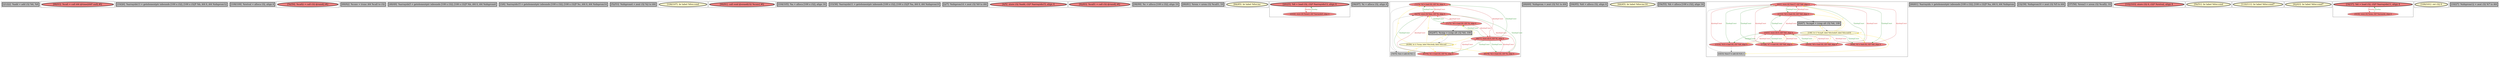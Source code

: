 
digraph G {





subgraph cluster36 {


node204 [penwidth=3.0,fontsize=20,fillcolor=grey,label="[21/22]  %add = add i32 %6, %8",shape=rectangle,style=filled ]



}

subgraph cluster15 {


node165 [penwidth=3.0,fontsize=20,fillcolor=lightcoral,label="[88/93]  %call = call i64 @time(i64* null) #2",shape=ellipse,style=filled ]



}

subgraph cluster35 {


node203 [penwidth=3.0,fontsize=20,fillcolor=grey,label="[19/26]  %arrayidx13 = getelementptr inbounds [100 x i32], [100 x i32]* %b, i64 0, i64 %idxprom12",shape=rectangle,style=filled ]



}

subgraph cluster11 {


node161 [penwidth=3.0,fontsize=20,fillcolor=grey,label="[108/109]  %retval = alloca i32, align 4",shape=rectangle,style=filled ]



}

subgraph cluster19 {


node177 [penwidth=3.0,fontsize=20,fillcolor=lightcoral,label="[56/59]  %call2 = call i32 @rand() #2",shape=ellipse,style=filled ]



}

subgraph cluster9 {


node159 [penwidth=3.0,fontsize=20,fillcolor=grey,label="[89/92]  %conv = trunc i64 %call to i32",shape=rectangle,style=filled ]



}

subgraph cluster8 {


node158 [penwidth=3.0,fontsize=20,fillcolor=grey,label="[48/49]  %arrayidx5 = getelementptr inbounds [100 x i32], [100 x i32]* %b, i64 0, i64 %idxprom4",shape=rectangle,style=filled ]



}

subgraph cluster10 {


node160 [penwidth=3.0,fontsize=20,fillcolor=grey,label="[3/6]  %arrayidx15 = getelementptr inbounds [100 x i32], [100 x i32]* %c, i64 0, i64 %idxprom14",shape=rectangle,style=filled ]



}

subgraph cluster23 {


node182 [penwidth=3.0,fontsize=20,fillcolor=grey,label="[52/53]  %idxprom4 = zext i32 %2 to i64",shape=rectangle,style=filled ]



}

subgraph cluster7 {


node157 [penwidth=3.0,fontsize=20,fillcolor=lemonchiffon,label="[106/107]  br label %for.cond",shape=ellipse,style=filled ]



}

subgraph cluster14 {


node164 [penwidth=3.0,fontsize=20,fillcolor=lightcoral,label="[90/91]  call void @srand(i32 %conv) #2",shape=ellipse,style=filled ]



}

subgraph cluster6 {


node156 [penwidth=3.0,fontsize=20,fillcolor=grey,label="[104/105]  %a = alloca [100 x i32], align 16",shape=rectangle,style=filled ]



}

subgraph cluster30 {


node198 [penwidth=3.0,fontsize=20,fillcolor=grey,label="[33/38]  %arrayidx11 = getelementptr inbounds [100 x i32], [100 x i32]* %a, i64 0, i64 %idxprom10",shape=rectangle,style=filled ]



}

subgraph cluster31 {


node199 [penwidth=3.0,fontsize=20,fillcolor=grey,label="[2/7]  %idxprom14 = zext i32 %9 to i64",shape=rectangle,style=filled ]



}

subgraph cluster0 {


node149 [penwidth=3.0,fontsize=20,fillcolor=lightcoral,label="[4/5]  store i32 %add, i32* %arrayidx15, align 4",shape=ellipse,style=filled ]



}

subgraph cluster13 {


node163 [penwidth=3.0,fontsize=20,fillcolor=lightcoral,label="[82/83]  %call1 = call i32 @rand() #2",shape=ellipse,style=filled ]



}

subgraph cluster5 {


node155 [penwidth=3.0,fontsize=20,fillcolor=grey,label="[98/99]  %c = alloca [100 x i32], align 16",shape=rectangle,style=filled ]



}

subgraph cluster1 {


node150 [penwidth=3.0,fontsize=20,fillcolor=grey,label="[80/81]  %rem = urem i32 %call1, 10",shape=rectangle,style=filled ]



}

subgraph cluster32 {


node200 [penwidth=3.0,fontsize=20,fillcolor=lemonchiffon,label="[84/85]  br label %for.inc",shape=ellipse,style=filled ]



}

subgraph cluster3 {


node153 [penwidth=3.0,fontsize=20,fillcolor=lightcoral,label="[20/25]  %8 = load i32, i32* %arrayidx13, align 4",shape=ellipse,style=filled ]
node152 [fillcolor=lightcoral,label="[23/24]  store i32 %rem3, i32* %arrayidx5, align 4",shape=ellipse,style=filled ]

node152->node153 [style=solid,color=forestgreen,label="T|indep",penwidth=1.0,fontcolor=forestgreen ]
node153->node152 [style=solid,color=firebrick3,label="A|indep",penwidth=1.0,fontcolor=firebrick3 ]


}

subgraph cluster4 {


node154 [penwidth=3.0,fontsize=20,fillcolor=grey,label="[96/97]  %i = alloca i32, align 4",shape=rectangle,style=filled ]



}

subgraph cluster17 {


node175 [fillcolor=lightcoral,label="[73/76]  %3 = load i32, i32* %i, align 4",shape=ellipse,style=filled ]
node174 [fillcolor=lightcoral,label="[64/79]  store i32 %inc, i32* %i, align 4",shape=ellipse,style=filled ]
node173 [fillcolor=lightcoral,label="[65/78]  %2 = load i32, i32* %i, align 4",shape=ellipse,style=filled ]
node168 [fillcolor=grey,label="[74/75]  %inc = add i32 %3, 1",shape=rectangle,style=filled ]
node167 [fillcolor=lightcoral,label="[67/70]  %1 = load i32, i32* %i, align 4",shape=ellipse,style=filled ]
node169 [fillcolor=lemonchiffon,label="[63/86]  br i1 %cmp, label %for.body, label %for.end",shape=ellipse,style=filled ]
node170 [fillcolor=lightcoral,label="[71/72]  %0 = load i32, i32* %i, align 4",shape=ellipse,style=filled ]
node172 [penwidth=3.0,fontsize=20,fillcolor=grey,label="[62/87]  %cmp = icmp ult i32 %0, 100",shape=rectangle,style=filled ]
node171 [fillcolor=lightcoral,label="[66/77]  store i32 0, i32* %i, align 4",shape=ellipse,style=filled ]

node170->node174 [style=solid,color=firebrick3,label="A|indep|Const",penwidth=1.0,fontcolor=firebrick3 ]
node169->node167 [style=solid,color=gold,label="C",penwidth=1.0,fontcolor=gold ]
node170->node172 [style=solid,color=black,label="",penwidth=0.5,fontcolor=black ]
node169->node173 [style=solid,color=gold,label="C",penwidth=1.0,fontcolor=gold ]
node167->node174 [style=solid,color=firebrick3,label="A|indep|Const",penwidth=1.0,fontcolor=firebrick3 ]
node174->node167 [style=solid,color=forestgreen,label="T|indep|Const",penwidth=1.0,fontcolor=forestgreen ]
node169->node172 [style=solid,color=gold,label="C",penwidth=1.0,fontcolor=gold ]
node171->node170 [style=solid,color=forestgreen,label="T|indep|Const",penwidth=1.0,fontcolor=forestgreen ]
node170->node171 [style=solid,color=firebrick3,label="A|indep|Const",penwidth=1.0,fontcolor=firebrick3 ]
node171->node175 [style=solid,color=forestgreen,label="T|indep|Const",penwidth=1.0,fontcolor=forestgreen ]
node173->node174 [style=solid,color=firebrick3,label="A|indep|Const",penwidth=1.0,fontcolor=firebrick3 ]
node174->node173 [style=solid,color=forestgreen,label="T|indep|Const",penwidth=1.0,fontcolor=forestgreen ]
node171->node173 [style=solid,color=forestgreen,label="T|indep|Const",penwidth=1.0,fontcolor=forestgreen ]
node175->node174 [style=solid,color=firebrick3,label="A|indep|Const",penwidth=1.0,fontcolor=firebrick3 ]
node174->node175 [style=solid,color=forestgreen,label="T|indep|Const",penwidth=1.0,fontcolor=forestgreen ]
node174->node170 [style=solid,color=forestgreen,label="T|indep|Const",penwidth=1.0,fontcolor=forestgreen ]
node167->node171 [style=solid,color=firebrick3,label="A|indep|Const",penwidth=1.0,fontcolor=firebrick3 ]
node169->node170 [style=solid,color=gold,label="C",penwidth=1.0,fontcolor=gold ]
node173->node171 [style=solid,color=firebrick3,label="A|indep|Const",penwidth=1.0,fontcolor=firebrick3 ]
node175->node171 [style=solid,color=firebrick3,label="A|indep|Const",penwidth=1.0,fontcolor=firebrick3 ]
node169->node174 [style=solid,color=gold,label="C",penwidth=1.0,fontcolor=gold ]
node175->node168 [style=solid,color=black,label="",penwidth=0.5,fontcolor=black ]
node169->node169 [style=solid,color=gold,label="C",penwidth=1.0,fontcolor=gold ]
node169->node168 [style=solid,color=gold,label="C",penwidth=1.0,fontcolor=gold ]
node168->node174 [style=solid,color=black,label="",penwidth=0.5,fontcolor=black ]
node169->node175 [style=solid,color=gold,label="C",penwidth=1.0,fontcolor=gold ]
node172->node169 [style=solid,color=black,label="",penwidth=0.5,fontcolor=black ]
node171->node167 [style=solid,color=forestgreen,label="T|indep|Const",penwidth=1.0,fontcolor=forestgreen ]


}

subgraph cluster16 {


node166 [penwidth=3.0,fontsize=20,fillcolor=grey,label="[68/69]  %idxprom = zext i32 %1 to i64",shape=rectangle,style=filled ]



}

subgraph cluster2 {


node151 [penwidth=3.0,fontsize=20,fillcolor=grey,label="[94/95]  %i6 = alloca i32, align 4",shape=rectangle,style=filled ]



}

subgraph cluster34 {


node202 [penwidth=3.0,fontsize=20,fillcolor=lemonchiffon,label="[44/45]  br label %for.inc16",shape=ellipse,style=filled ]



}

subgraph cluster22 {


node181 [penwidth=3.0,fontsize=20,fillcolor=grey,label="[54/55]  %b = alloca [100 x i32], align 16",shape=rectangle,style=filled ]



}

subgraph cluster25 {


node193 [fillcolor=lightcoral,label="[8/41]  store i32 %inc17, i32* %i6, align 4",shape=ellipse,style=filled ]
node192 [fillcolor=lightcoral,label="[11/12]  %4 = load i32, i32* %i6, align 4",shape=ellipse,style=filled ]
node191 [fillcolor=lemonchiffon,label="[1/46]  br i1 %cmp8, label %for.body9, label %for.end18",shape=ellipse,style=filled ]
node185 [fillcolor=lightcoral,label="[29/30]  %9 = load i32, i32* %i6, align 4",shape=ellipse,style=filled ]
node184 [fillcolor=grey,label="[14/15]  %inc17 = add i32 %10, 1",shape=rectangle,style=filled ]
node190 [fillcolor=lightcoral,label="[17/28]  %7 = load i32, i32* %i6, align 4",shape=ellipse,style=filled ]
node186 [fillcolor=lightcoral,label="[9/40]  %5 = load i32, i32* %i6, align 4",shape=ellipse,style=filled ]
node187 [penwidth=3.0,fontsize=20,fillcolor=grey,label="[0/47]  %cmp8 = icmp ult i32 %4, 100",shape=rectangle,style=filled ]
node189 [fillcolor=lightcoral,label="[10/31]  store i32 0, i32* %i6, align 4",shape=ellipse,style=filled ]
node188 [fillcolor=lightcoral,label="[13/16]  %10 = load i32, i32* %i6, align 4",shape=ellipse,style=filled ]

node191->node193 [style=solid,color=gold,label="C",penwidth=1.0,fontcolor=gold ]
node189->node192 [style=solid,color=forestgreen,label="T|indep|Const",penwidth=1.0,fontcolor=forestgreen ]
node192->node189 [style=solid,color=firebrick3,label="A|indep|Const",penwidth=1.0,fontcolor=firebrick3 ]
node189->node190 [style=solid,color=forestgreen,label="T|indep|Const",penwidth=1.0,fontcolor=forestgreen ]
node189->node185 [style=solid,color=forestgreen,label="T|indep|Const",penwidth=1.0,fontcolor=forestgreen ]
node184->node193 [style=solid,color=black,label="",penwidth=0.5,fontcolor=black ]
node192->node193 [style=solid,color=firebrick3,label="A|indep|Const",penwidth=1.0,fontcolor=firebrick3 ]
node193->node185 [style=solid,color=forestgreen,label="T|indep|Const",penwidth=1.0,fontcolor=forestgreen ]
node186->node189 [style=solid,color=firebrick3,label="A|indep|Const",penwidth=1.0,fontcolor=firebrick3 ]
node191->node191 [style=solid,color=gold,label="C",penwidth=1.0,fontcolor=gold ]
node188->node193 [style=solid,color=firebrick3,label="A|indep|Const",penwidth=1.0,fontcolor=firebrick3 ]
node191->node184 [style=solid,color=gold,label="C",penwidth=1.0,fontcolor=gold ]
node189->node186 [style=solid,color=forestgreen,label="T|indep|Const",penwidth=1.0,fontcolor=forestgreen ]
node192->node187 [style=solid,color=black,label="",penwidth=0.5,fontcolor=black ]
node193->node192 [style=solid,color=forestgreen,label="T|indep|Const",penwidth=1.0,fontcolor=forestgreen ]
node186->node193 [style=solid,color=firebrick3,label="A|indep|Const",penwidth=1.0,fontcolor=firebrick3 ]
node193->node188 [style=solid,color=forestgreen,label="T|indep|Const",penwidth=1.0,fontcolor=forestgreen ]
node191->node188 [style=solid,color=gold,label="C",penwidth=1.0,fontcolor=gold ]
node191->node192 [style=solid,color=gold,label="C",penwidth=1.0,fontcolor=gold ]
node189->node188 [style=solid,color=forestgreen,label="T|indep|Const",penwidth=1.0,fontcolor=forestgreen ]
node185->node193 [style=solid,color=firebrick3,label="A|indep|Const",penwidth=1.0,fontcolor=firebrick3 ]
node190->node189 [style=solid,color=firebrick3,label="A|indep|Const",penwidth=1.0,fontcolor=firebrick3 ]
node191->node186 [style=solid,color=gold,label="C",penwidth=1.0,fontcolor=gold ]
node190->node193 [style=solid,color=firebrick3,label="A|indep|Const",penwidth=1.0,fontcolor=firebrick3 ]
node188->node184 [style=solid,color=black,label="",penwidth=0.5,fontcolor=black ]
node193->node186 [style=solid,color=forestgreen,label="T|indep|Const",penwidth=1.0,fontcolor=forestgreen ]
node185->node189 [style=solid,color=firebrick3,label="A|indep|Const",penwidth=1.0,fontcolor=firebrick3 ]
node187->node191 [style=solid,color=black,label="",penwidth=0.5,fontcolor=black ]
node193->node190 [style=solid,color=forestgreen,label="T|indep|Const",penwidth=1.0,fontcolor=forestgreen ]
node191->node190 [style=solid,color=gold,label="C",penwidth=1.0,fontcolor=gold ]
node191->node185 [style=solid,color=gold,label="C",penwidth=1.0,fontcolor=gold ]
node191->node187 [style=solid,color=gold,label="C",penwidth=1.0,fontcolor=gold ]
node188->node189 [style=solid,color=firebrick3,label="A|indep|Const",penwidth=1.0,fontcolor=firebrick3 ]


}

subgraph cluster18 {


node176 [penwidth=3.0,fontsize=20,fillcolor=grey,label="[60/61]  %arrayidx = getelementptr inbounds [100 x i32], [100 x i32]* %a, i64 0, i64 %idxprom",shape=rectangle,style=filled ]



}

subgraph cluster29 {


node197 [penwidth=3.0,fontsize=20,fillcolor=grey,label="[32/39]  %idxprom10 = zext i32 %5 to i64",shape=rectangle,style=filled ]



}

subgraph cluster20 {


node178 [penwidth=3.0,fontsize=20,fillcolor=grey,label="[57/58]  %rem3 = urem i32 %call2, 10",shape=rectangle,style=filled ]



}

subgraph cluster26 {


node194 [penwidth=3.0,fontsize=20,fillcolor=lightcoral,label="[102/103]  store i32 0, i32* %retval, align 4",shape=ellipse,style=filled ]



}

subgraph cluster24 {


node183 [penwidth=3.0,fontsize=20,fillcolor=lemonchiffon,label="[50/51]  br label %for.cond",shape=ellipse,style=filled ]



}

subgraph cluster28 {


node196 [penwidth=3.0,fontsize=20,fillcolor=lemonchiffon,label="[110/111]  br label %for.cond7",shape=ellipse,style=filled ]



}

subgraph cluster27 {


node195 [penwidth=3.0,fontsize=20,fillcolor=lemonchiffon,label="[42/43]  br label %for.cond7",shape=ellipse,style=filled ]



}

subgraph cluster21 {


node180 [penwidth=3.0,fontsize=20,fillcolor=lightcoral,label="[34/37]  %6 = load i32, i32* %arrayidx11, align 4",shape=ellipse,style=filled ]
node179 [fillcolor=lightcoral,label="[35/36]  store i32 %rem, i32* %arrayidx, align 4",shape=ellipse,style=filled ]

node179->node180 [style=solid,color=forestgreen,label="T|indep",penwidth=1.0,fontcolor=forestgreen ]
node180->node179 [style=solid,color=firebrick3,label="A|indep",penwidth=1.0,fontcolor=firebrick3 ]


}

subgraph cluster12 {


node162 [penwidth=3.0,fontsize=20,fillcolor=lemonchiffon,label="[100/101]  ret i32 0",shape=ellipse,style=filled ]



}

subgraph cluster33 {


node201 [penwidth=3.0,fontsize=20,fillcolor=grey,label="[18/27]  %idxprom12 = zext i32 %7 to i64",shape=rectangle,style=filled ]



}

}
